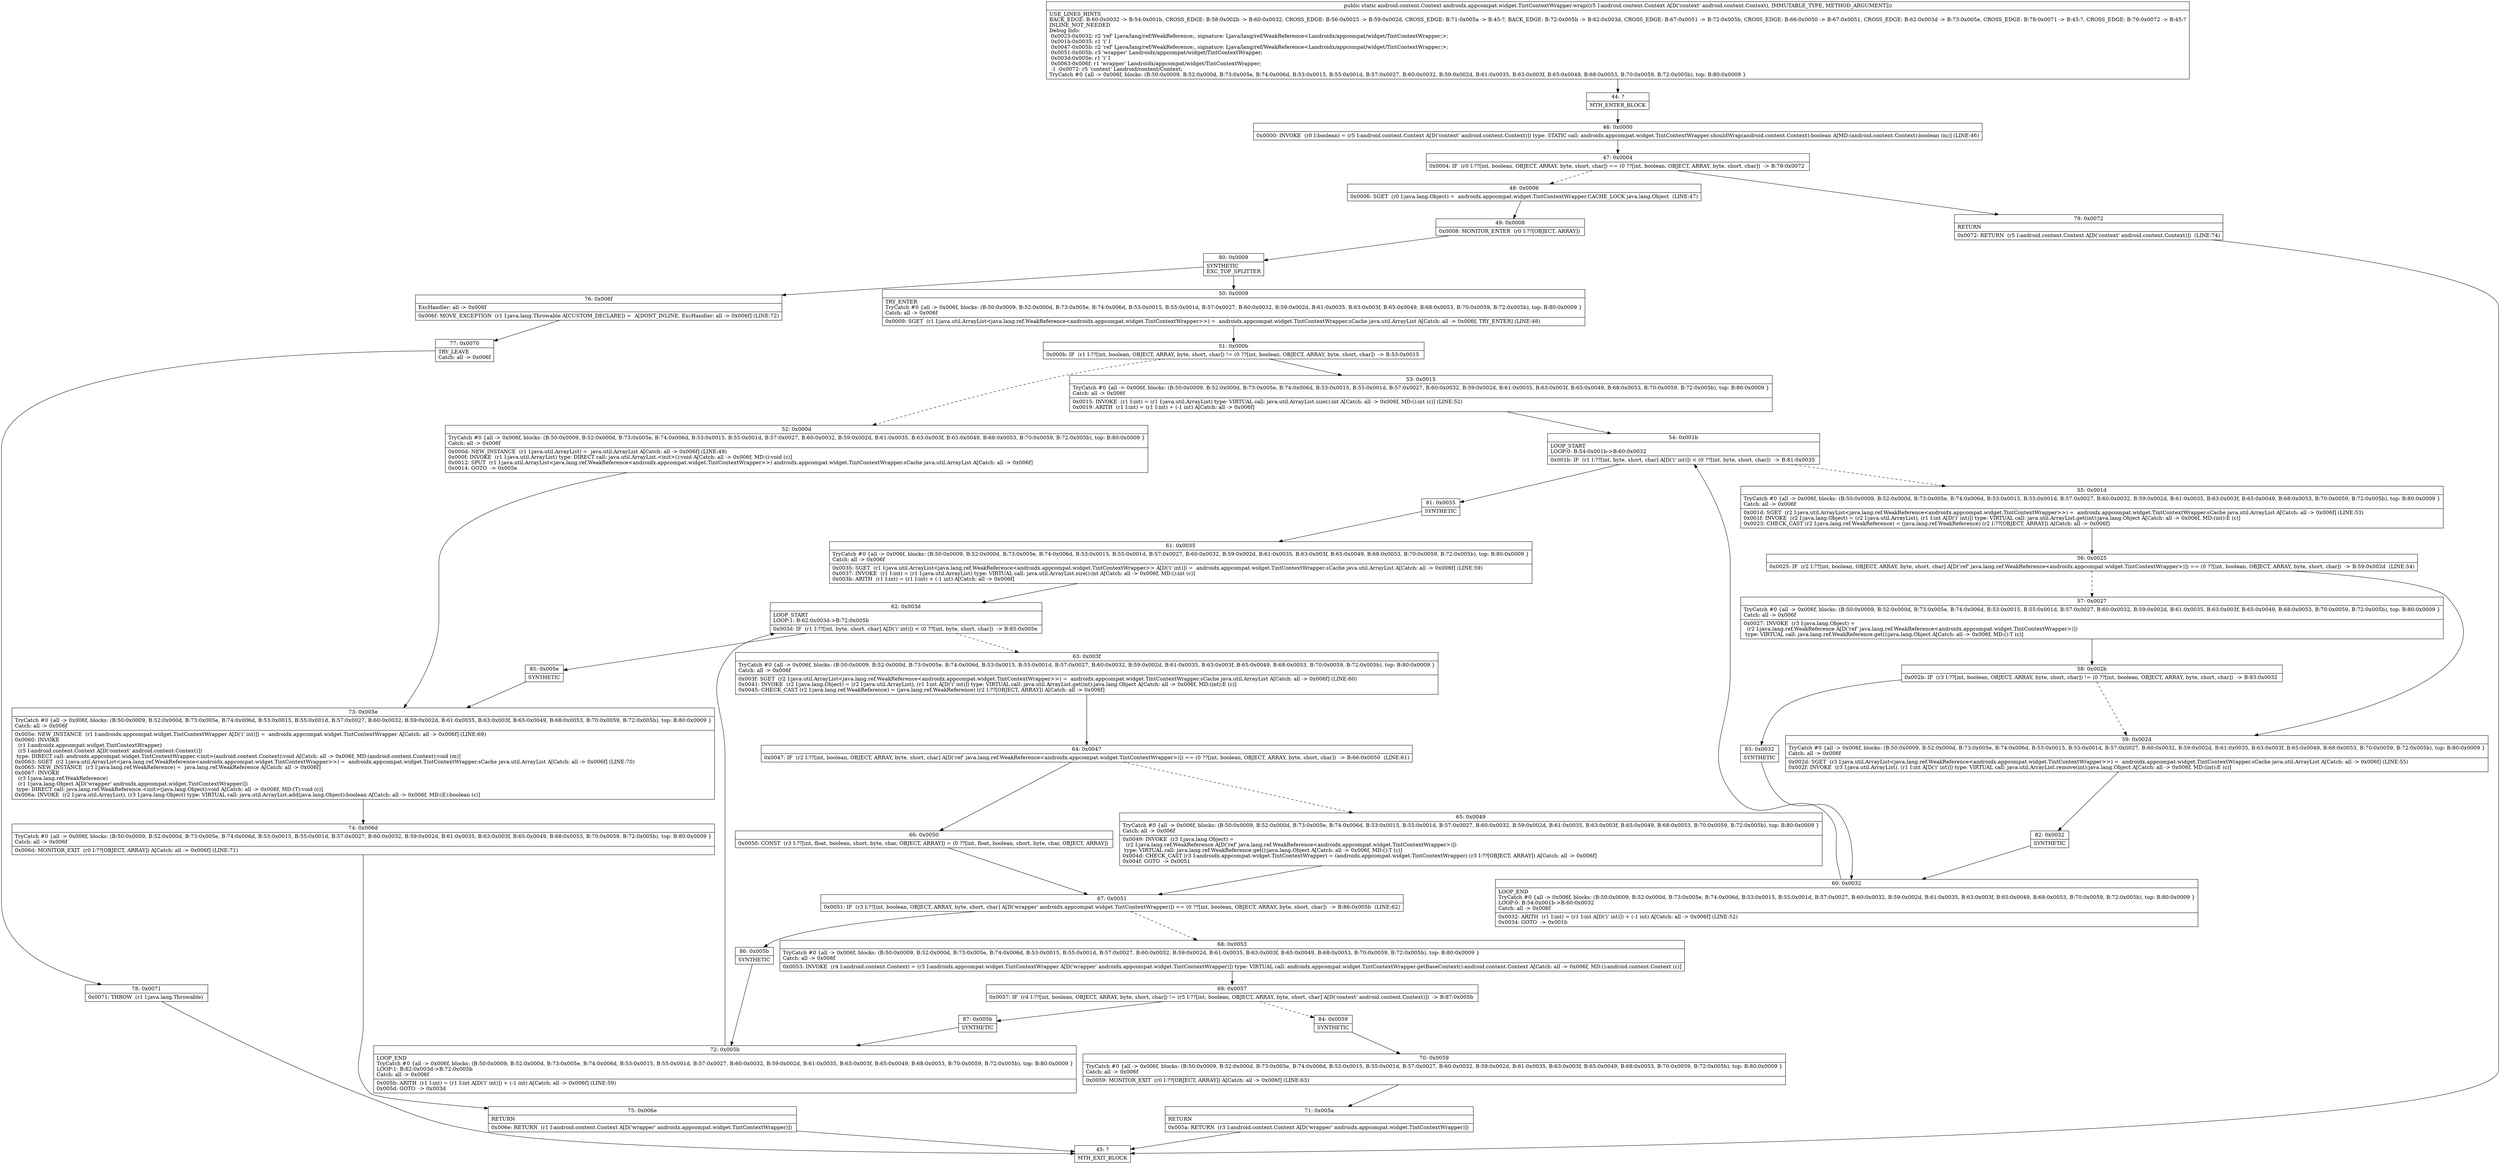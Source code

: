 digraph "CFG forandroidx.appcompat.widget.TintContextWrapper.wrap(Landroid\/content\/Context;)Landroid\/content\/Context;" {
Node_44 [shape=record,label="{44\:\ ?|MTH_ENTER_BLOCK\l}"];
Node_46 [shape=record,label="{46\:\ 0x0000|0x0000: INVOKE  (r0 I:boolean) = (r5 I:android.content.Context A[D('context' android.content.Context)]) type: STATIC call: androidx.appcompat.widget.TintContextWrapper.shouldWrap(android.content.Context):boolean A[MD:(android.content.Context):boolean (m)] (LINE:46)\l}"];
Node_47 [shape=record,label="{47\:\ 0x0004|0x0004: IF  (r0 I:??[int, boolean, OBJECT, ARRAY, byte, short, char]) == (0 ??[int, boolean, OBJECT, ARRAY, byte, short, char])  \-\> B:79:0x0072 \l}"];
Node_48 [shape=record,label="{48\:\ 0x0006|0x0006: SGET  (r0 I:java.lang.Object) =  androidx.appcompat.widget.TintContextWrapper.CACHE_LOCK java.lang.Object  (LINE:47)\l}"];
Node_49 [shape=record,label="{49\:\ 0x0008|0x0008: MONITOR_ENTER  (r0 I:??[OBJECT, ARRAY]) \l}"];
Node_80 [shape=record,label="{80\:\ 0x0009|SYNTHETIC\lEXC_TOP_SPLITTER\l}"];
Node_50 [shape=record,label="{50\:\ 0x0009|TRY_ENTER\lTryCatch #0 \{all \-\> 0x006f, blocks: (B:50:0x0009, B:52:0x000d, B:73:0x005e, B:74:0x006d, B:53:0x0015, B:55:0x001d, B:57:0x0027, B:60:0x0032, B:59:0x002d, B:61:0x0035, B:63:0x003f, B:65:0x0049, B:68:0x0053, B:70:0x0059, B:72:0x005b), top: B:80:0x0009 \}\lCatch: all \-\> 0x006f\l|0x0009: SGET  (r1 I:java.util.ArrayList\<java.lang.ref.WeakReference\<androidx.appcompat.widget.TintContextWrapper\>\>) =  androidx.appcompat.widget.TintContextWrapper.sCache java.util.ArrayList A[Catch: all \-\> 0x006f, TRY_ENTER] (LINE:48)\l}"];
Node_51 [shape=record,label="{51\:\ 0x000b|0x000b: IF  (r1 I:??[int, boolean, OBJECT, ARRAY, byte, short, char]) != (0 ??[int, boolean, OBJECT, ARRAY, byte, short, char])  \-\> B:53:0x0015 \l}"];
Node_52 [shape=record,label="{52\:\ 0x000d|TryCatch #0 \{all \-\> 0x006f, blocks: (B:50:0x0009, B:52:0x000d, B:73:0x005e, B:74:0x006d, B:53:0x0015, B:55:0x001d, B:57:0x0027, B:60:0x0032, B:59:0x002d, B:61:0x0035, B:63:0x003f, B:65:0x0049, B:68:0x0053, B:70:0x0059, B:72:0x005b), top: B:80:0x0009 \}\lCatch: all \-\> 0x006f\l|0x000d: NEW_INSTANCE  (r1 I:java.util.ArrayList) =  java.util.ArrayList A[Catch: all \-\> 0x006f] (LINE:49)\l0x000f: INVOKE  (r1 I:java.util.ArrayList) type: DIRECT call: java.util.ArrayList.\<init\>():void A[Catch: all \-\> 0x006f, MD:():void (c)]\l0x0012: SPUT  (r1 I:java.util.ArrayList\<java.lang.ref.WeakReference\<androidx.appcompat.widget.TintContextWrapper\>\>) androidx.appcompat.widget.TintContextWrapper.sCache java.util.ArrayList A[Catch: all \-\> 0x006f]\l0x0014: GOTO  \-\> 0x005e \l}"];
Node_73 [shape=record,label="{73\:\ 0x005e|TryCatch #0 \{all \-\> 0x006f, blocks: (B:50:0x0009, B:52:0x000d, B:73:0x005e, B:74:0x006d, B:53:0x0015, B:55:0x001d, B:57:0x0027, B:60:0x0032, B:59:0x002d, B:61:0x0035, B:63:0x003f, B:65:0x0049, B:68:0x0053, B:70:0x0059, B:72:0x005b), top: B:80:0x0009 \}\lCatch: all \-\> 0x006f\l|0x005e: NEW_INSTANCE  (r1 I:androidx.appcompat.widget.TintContextWrapper A[D('i' int)]) =  androidx.appcompat.widget.TintContextWrapper A[Catch: all \-\> 0x006f] (LINE:69)\l0x0060: INVOKE  \l  (r1 I:androidx.appcompat.widget.TintContextWrapper)\l  (r5 I:android.content.Context A[D('context' android.content.Context)])\l type: DIRECT call: androidx.appcompat.widget.TintContextWrapper.\<init\>(android.content.Context):void A[Catch: all \-\> 0x006f, MD:(android.content.Context):void (m)]\l0x0063: SGET  (r2 I:java.util.ArrayList\<java.lang.ref.WeakReference\<androidx.appcompat.widget.TintContextWrapper\>\>) =  androidx.appcompat.widget.TintContextWrapper.sCache java.util.ArrayList A[Catch: all \-\> 0x006f] (LINE:70)\l0x0065: NEW_INSTANCE  (r3 I:java.lang.ref.WeakReference) =  java.lang.ref.WeakReference A[Catch: all \-\> 0x006f]\l0x0067: INVOKE  \l  (r3 I:java.lang.ref.WeakReference)\l  (r1 I:java.lang.Object A[D('wrapper' androidx.appcompat.widget.TintContextWrapper)])\l type: DIRECT call: java.lang.ref.WeakReference.\<init\>(java.lang.Object):void A[Catch: all \-\> 0x006f, MD:(T):void (c)]\l0x006a: INVOKE  (r2 I:java.util.ArrayList), (r3 I:java.lang.Object) type: VIRTUAL call: java.util.ArrayList.add(java.lang.Object):boolean A[Catch: all \-\> 0x006f, MD:(E):boolean (c)]\l}"];
Node_74 [shape=record,label="{74\:\ 0x006d|TryCatch #0 \{all \-\> 0x006f, blocks: (B:50:0x0009, B:52:0x000d, B:73:0x005e, B:74:0x006d, B:53:0x0015, B:55:0x001d, B:57:0x0027, B:60:0x0032, B:59:0x002d, B:61:0x0035, B:63:0x003f, B:65:0x0049, B:68:0x0053, B:70:0x0059, B:72:0x005b), top: B:80:0x0009 \}\lCatch: all \-\> 0x006f\l|0x006d: MONITOR_EXIT  (r0 I:??[OBJECT, ARRAY]) A[Catch: all \-\> 0x006f] (LINE:71)\l}"];
Node_75 [shape=record,label="{75\:\ 0x006e|RETURN\l|0x006e: RETURN  (r1 I:android.content.Context A[D('wrapper' androidx.appcompat.widget.TintContextWrapper)]) \l}"];
Node_45 [shape=record,label="{45\:\ ?|MTH_EXIT_BLOCK\l}"];
Node_53 [shape=record,label="{53\:\ 0x0015|TryCatch #0 \{all \-\> 0x006f, blocks: (B:50:0x0009, B:52:0x000d, B:73:0x005e, B:74:0x006d, B:53:0x0015, B:55:0x001d, B:57:0x0027, B:60:0x0032, B:59:0x002d, B:61:0x0035, B:63:0x003f, B:65:0x0049, B:68:0x0053, B:70:0x0059, B:72:0x005b), top: B:80:0x0009 \}\lCatch: all \-\> 0x006f\l|0x0015: INVOKE  (r1 I:int) = (r1 I:java.util.ArrayList) type: VIRTUAL call: java.util.ArrayList.size():int A[Catch: all \-\> 0x006f, MD:():int (c)] (LINE:52)\l0x0019: ARITH  (r1 I:int) = (r1 I:int) + (\-1 int) A[Catch: all \-\> 0x006f]\l}"];
Node_54 [shape=record,label="{54\:\ 0x001b|LOOP_START\lLOOP:0: B:54:0x001b\-\>B:60:0x0032\l|0x001b: IF  (r1 I:??[int, byte, short, char] A[D('i' int)]) \< (0 ??[int, byte, short, char])  \-\> B:81:0x0035 \l}"];
Node_55 [shape=record,label="{55\:\ 0x001d|TryCatch #0 \{all \-\> 0x006f, blocks: (B:50:0x0009, B:52:0x000d, B:73:0x005e, B:74:0x006d, B:53:0x0015, B:55:0x001d, B:57:0x0027, B:60:0x0032, B:59:0x002d, B:61:0x0035, B:63:0x003f, B:65:0x0049, B:68:0x0053, B:70:0x0059, B:72:0x005b), top: B:80:0x0009 \}\lCatch: all \-\> 0x006f\l|0x001d: SGET  (r2 I:java.util.ArrayList\<java.lang.ref.WeakReference\<androidx.appcompat.widget.TintContextWrapper\>\>) =  androidx.appcompat.widget.TintContextWrapper.sCache java.util.ArrayList A[Catch: all \-\> 0x006f] (LINE:53)\l0x001f: INVOKE  (r2 I:java.lang.Object) = (r2 I:java.util.ArrayList), (r1 I:int A[D('i' int)]) type: VIRTUAL call: java.util.ArrayList.get(int):java.lang.Object A[Catch: all \-\> 0x006f, MD:(int):E (c)]\l0x0023: CHECK_CAST (r2 I:java.lang.ref.WeakReference) = (java.lang.ref.WeakReference) (r2 I:??[OBJECT, ARRAY]) A[Catch: all \-\> 0x006f]\l}"];
Node_56 [shape=record,label="{56\:\ 0x0025|0x0025: IF  (r2 I:??[int, boolean, OBJECT, ARRAY, byte, short, char] A[D('ref' java.lang.ref.WeakReference\<androidx.appcompat.widget.TintContextWrapper\>)]) == (0 ??[int, boolean, OBJECT, ARRAY, byte, short, char])  \-\> B:59:0x002d  (LINE:54)\l}"];
Node_57 [shape=record,label="{57\:\ 0x0027|TryCatch #0 \{all \-\> 0x006f, blocks: (B:50:0x0009, B:52:0x000d, B:73:0x005e, B:74:0x006d, B:53:0x0015, B:55:0x001d, B:57:0x0027, B:60:0x0032, B:59:0x002d, B:61:0x0035, B:63:0x003f, B:65:0x0049, B:68:0x0053, B:70:0x0059, B:72:0x005b), top: B:80:0x0009 \}\lCatch: all \-\> 0x006f\l|0x0027: INVOKE  (r3 I:java.lang.Object) = \l  (r2 I:java.lang.ref.WeakReference A[D('ref' java.lang.ref.WeakReference\<androidx.appcompat.widget.TintContextWrapper\>)])\l type: VIRTUAL call: java.lang.ref.WeakReference.get():java.lang.Object A[Catch: all \-\> 0x006f, MD:():T (c)]\l}"];
Node_58 [shape=record,label="{58\:\ 0x002b|0x002b: IF  (r3 I:??[int, boolean, OBJECT, ARRAY, byte, short, char]) != (0 ??[int, boolean, OBJECT, ARRAY, byte, short, char])  \-\> B:83:0x0032 \l}"];
Node_83 [shape=record,label="{83\:\ 0x0032|SYNTHETIC\l}"];
Node_60 [shape=record,label="{60\:\ 0x0032|LOOP_END\lTryCatch #0 \{all \-\> 0x006f, blocks: (B:50:0x0009, B:52:0x000d, B:73:0x005e, B:74:0x006d, B:53:0x0015, B:55:0x001d, B:57:0x0027, B:60:0x0032, B:59:0x002d, B:61:0x0035, B:63:0x003f, B:65:0x0049, B:68:0x0053, B:70:0x0059, B:72:0x005b), top: B:80:0x0009 \}\lLOOP:0: B:54:0x001b\-\>B:60:0x0032\lCatch: all \-\> 0x006f\l|0x0032: ARITH  (r1 I:int) = (r1 I:int A[D('i' int)]) + (\-1 int) A[Catch: all \-\> 0x006f] (LINE:52)\l0x0034: GOTO  \-\> 0x001b \l}"];
Node_59 [shape=record,label="{59\:\ 0x002d|TryCatch #0 \{all \-\> 0x006f, blocks: (B:50:0x0009, B:52:0x000d, B:73:0x005e, B:74:0x006d, B:53:0x0015, B:55:0x001d, B:57:0x0027, B:60:0x0032, B:59:0x002d, B:61:0x0035, B:63:0x003f, B:65:0x0049, B:68:0x0053, B:70:0x0059, B:72:0x005b), top: B:80:0x0009 \}\lCatch: all \-\> 0x006f\l|0x002d: SGET  (r3 I:java.util.ArrayList\<java.lang.ref.WeakReference\<androidx.appcompat.widget.TintContextWrapper\>\>) =  androidx.appcompat.widget.TintContextWrapper.sCache java.util.ArrayList A[Catch: all \-\> 0x006f] (LINE:55)\l0x002f: INVOKE  (r3 I:java.util.ArrayList), (r1 I:int A[D('i' int)]) type: VIRTUAL call: java.util.ArrayList.remove(int):java.lang.Object A[Catch: all \-\> 0x006f, MD:(int):E (c)]\l}"];
Node_82 [shape=record,label="{82\:\ 0x0032|SYNTHETIC\l}"];
Node_81 [shape=record,label="{81\:\ 0x0035|SYNTHETIC\l}"];
Node_61 [shape=record,label="{61\:\ 0x0035|TryCatch #0 \{all \-\> 0x006f, blocks: (B:50:0x0009, B:52:0x000d, B:73:0x005e, B:74:0x006d, B:53:0x0015, B:55:0x001d, B:57:0x0027, B:60:0x0032, B:59:0x002d, B:61:0x0035, B:63:0x003f, B:65:0x0049, B:68:0x0053, B:70:0x0059, B:72:0x005b), top: B:80:0x0009 \}\lCatch: all \-\> 0x006f\l|0x0035: SGET  (r1 I:java.util.ArrayList\<java.lang.ref.WeakReference\<androidx.appcompat.widget.TintContextWrapper\>\> A[D('i' int)]) =  androidx.appcompat.widget.TintContextWrapper.sCache java.util.ArrayList A[Catch: all \-\> 0x006f] (LINE:59)\l0x0037: INVOKE  (r1 I:int) = (r1 I:java.util.ArrayList) type: VIRTUAL call: java.util.ArrayList.size():int A[Catch: all \-\> 0x006f, MD:():int (c)]\l0x003b: ARITH  (r1 I:int) = (r1 I:int) + (\-1 int) A[Catch: all \-\> 0x006f]\l}"];
Node_62 [shape=record,label="{62\:\ 0x003d|LOOP_START\lLOOP:1: B:62:0x003d\-\>B:72:0x005b\l|0x003d: IF  (r1 I:??[int, byte, short, char] A[D('i' int)]) \< (0 ??[int, byte, short, char])  \-\> B:85:0x005e \l}"];
Node_63 [shape=record,label="{63\:\ 0x003f|TryCatch #0 \{all \-\> 0x006f, blocks: (B:50:0x0009, B:52:0x000d, B:73:0x005e, B:74:0x006d, B:53:0x0015, B:55:0x001d, B:57:0x0027, B:60:0x0032, B:59:0x002d, B:61:0x0035, B:63:0x003f, B:65:0x0049, B:68:0x0053, B:70:0x0059, B:72:0x005b), top: B:80:0x0009 \}\lCatch: all \-\> 0x006f\l|0x003f: SGET  (r2 I:java.util.ArrayList\<java.lang.ref.WeakReference\<androidx.appcompat.widget.TintContextWrapper\>\>) =  androidx.appcompat.widget.TintContextWrapper.sCache java.util.ArrayList A[Catch: all \-\> 0x006f] (LINE:60)\l0x0041: INVOKE  (r2 I:java.lang.Object) = (r2 I:java.util.ArrayList), (r1 I:int A[D('i' int)]) type: VIRTUAL call: java.util.ArrayList.get(int):java.lang.Object A[Catch: all \-\> 0x006f, MD:(int):E (c)]\l0x0045: CHECK_CAST (r2 I:java.lang.ref.WeakReference) = (java.lang.ref.WeakReference) (r2 I:??[OBJECT, ARRAY]) A[Catch: all \-\> 0x006f]\l}"];
Node_64 [shape=record,label="{64\:\ 0x0047|0x0047: IF  (r2 I:??[int, boolean, OBJECT, ARRAY, byte, short, char] A[D('ref' java.lang.ref.WeakReference\<androidx.appcompat.widget.TintContextWrapper\>)]) == (0 ??[int, boolean, OBJECT, ARRAY, byte, short, char])  \-\> B:66:0x0050  (LINE:61)\l}"];
Node_65 [shape=record,label="{65\:\ 0x0049|TryCatch #0 \{all \-\> 0x006f, blocks: (B:50:0x0009, B:52:0x000d, B:73:0x005e, B:74:0x006d, B:53:0x0015, B:55:0x001d, B:57:0x0027, B:60:0x0032, B:59:0x002d, B:61:0x0035, B:63:0x003f, B:65:0x0049, B:68:0x0053, B:70:0x0059, B:72:0x005b), top: B:80:0x0009 \}\lCatch: all \-\> 0x006f\l|0x0049: INVOKE  (r3 I:java.lang.Object) = \l  (r2 I:java.lang.ref.WeakReference A[D('ref' java.lang.ref.WeakReference\<androidx.appcompat.widget.TintContextWrapper\>)])\l type: VIRTUAL call: java.lang.ref.WeakReference.get():java.lang.Object A[Catch: all \-\> 0x006f, MD:():T (c)]\l0x004d: CHECK_CAST (r3 I:androidx.appcompat.widget.TintContextWrapper) = (androidx.appcompat.widget.TintContextWrapper) (r3 I:??[OBJECT, ARRAY]) A[Catch: all \-\> 0x006f]\l0x004f: GOTO  \-\> 0x0051 \l}"];
Node_67 [shape=record,label="{67\:\ 0x0051|0x0051: IF  (r3 I:??[int, boolean, OBJECT, ARRAY, byte, short, char] A[D('wrapper' androidx.appcompat.widget.TintContextWrapper)]) == (0 ??[int, boolean, OBJECT, ARRAY, byte, short, char])  \-\> B:86:0x005b  (LINE:62)\l}"];
Node_68 [shape=record,label="{68\:\ 0x0053|TryCatch #0 \{all \-\> 0x006f, blocks: (B:50:0x0009, B:52:0x000d, B:73:0x005e, B:74:0x006d, B:53:0x0015, B:55:0x001d, B:57:0x0027, B:60:0x0032, B:59:0x002d, B:61:0x0035, B:63:0x003f, B:65:0x0049, B:68:0x0053, B:70:0x0059, B:72:0x005b), top: B:80:0x0009 \}\lCatch: all \-\> 0x006f\l|0x0053: INVOKE  (r4 I:android.content.Context) = (r3 I:androidx.appcompat.widget.TintContextWrapper A[D('wrapper' androidx.appcompat.widget.TintContextWrapper)]) type: VIRTUAL call: androidx.appcompat.widget.TintContextWrapper.getBaseContext():android.content.Context A[Catch: all \-\> 0x006f, MD:():android.content.Context (c)]\l}"];
Node_69 [shape=record,label="{69\:\ 0x0057|0x0057: IF  (r4 I:??[int, boolean, OBJECT, ARRAY, byte, short, char]) != (r5 I:??[int, boolean, OBJECT, ARRAY, byte, short, char] A[D('context' android.content.Context)])  \-\> B:87:0x005b \l}"];
Node_84 [shape=record,label="{84\:\ 0x0059|SYNTHETIC\l}"];
Node_70 [shape=record,label="{70\:\ 0x0059|TryCatch #0 \{all \-\> 0x006f, blocks: (B:50:0x0009, B:52:0x000d, B:73:0x005e, B:74:0x006d, B:53:0x0015, B:55:0x001d, B:57:0x0027, B:60:0x0032, B:59:0x002d, B:61:0x0035, B:63:0x003f, B:65:0x0049, B:68:0x0053, B:70:0x0059, B:72:0x005b), top: B:80:0x0009 \}\lCatch: all \-\> 0x006f\l|0x0059: MONITOR_EXIT  (r0 I:??[OBJECT, ARRAY]) A[Catch: all \-\> 0x006f] (LINE:63)\l}"];
Node_71 [shape=record,label="{71\:\ 0x005a|RETURN\l|0x005a: RETURN  (r3 I:android.content.Context A[D('wrapper' androidx.appcompat.widget.TintContextWrapper)]) \l}"];
Node_87 [shape=record,label="{87\:\ 0x005b|SYNTHETIC\l}"];
Node_72 [shape=record,label="{72\:\ 0x005b|LOOP_END\lTryCatch #0 \{all \-\> 0x006f, blocks: (B:50:0x0009, B:52:0x000d, B:73:0x005e, B:74:0x006d, B:53:0x0015, B:55:0x001d, B:57:0x0027, B:60:0x0032, B:59:0x002d, B:61:0x0035, B:63:0x003f, B:65:0x0049, B:68:0x0053, B:70:0x0059, B:72:0x005b), top: B:80:0x0009 \}\lLOOP:1: B:62:0x003d\-\>B:72:0x005b\lCatch: all \-\> 0x006f\l|0x005b: ARITH  (r1 I:int) = (r1 I:int A[D('i' int)]) + (\-1 int) A[Catch: all \-\> 0x006f] (LINE:59)\l0x005d: GOTO  \-\> 0x003d \l}"];
Node_86 [shape=record,label="{86\:\ 0x005b|SYNTHETIC\l}"];
Node_66 [shape=record,label="{66\:\ 0x0050|0x0050: CONST  (r3 I:??[int, float, boolean, short, byte, char, OBJECT, ARRAY]) = (0 ??[int, float, boolean, short, byte, char, OBJECT, ARRAY]) \l}"];
Node_85 [shape=record,label="{85\:\ 0x005e|SYNTHETIC\l}"];
Node_76 [shape=record,label="{76\:\ 0x006f|ExcHandler: all \-\> 0x006f\l|0x006f: MOVE_EXCEPTION  (r1 I:java.lang.Throwable A[CUSTOM_DECLARE]) =  A[DONT_INLINE, ExcHandler: all \-\> 0x006f] (LINE:72)\l}"];
Node_77 [shape=record,label="{77\:\ 0x0070|TRY_LEAVE\lCatch: all \-\> 0x006f\l}"];
Node_78 [shape=record,label="{78\:\ 0x0071|0x0071: THROW  (r1 I:java.lang.Throwable) \l}"];
Node_79 [shape=record,label="{79\:\ 0x0072|RETURN\l|0x0072: RETURN  (r5 I:android.content.Context A[D('context' android.content.Context)])  (LINE:74)\l}"];
MethodNode[shape=record,label="{public static android.content.Context androidx.appcompat.widget.TintContextWrapper.wrap((r5 I:android.content.Context A[D('context' android.content.Context), IMMUTABLE_TYPE, METHOD_ARGUMENT]))  | USE_LINES_HINTS\lBACK_EDGE: B:60:0x0032 \-\> B:54:0x001b, CROSS_EDGE: B:58:0x002b \-\> B:60:0x0032, CROSS_EDGE: B:56:0x0025 \-\> B:59:0x002d, CROSS_EDGE: B:71:0x005a \-\> B:45:?, BACK_EDGE: B:72:0x005b \-\> B:62:0x003d, CROSS_EDGE: B:67:0x0051 \-\> B:72:0x005b, CROSS_EDGE: B:66:0x0050 \-\> B:67:0x0051, CROSS_EDGE: B:62:0x003d \-\> B:73:0x005e, CROSS_EDGE: B:78:0x0071 \-\> B:45:?, CROSS_EDGE: B:79:0x0072 \-\> B:45:?\lINLINE_NOT_NEEDED\lDebug Info:\l  0x0025\-0x0032: r2 'ref' Ljava\/lang\/ref\/WeakReference;, signature: Ljava\/lang\/ref\/WeakReference\<Landroidx\/appcompat\/widget\/TintContextWrapper;\>;\l  0x001b\-0x0035: r1 'i' I\l  0x0047\-0x005b: r2 'ref' Ljava\/lang\/ref\/WeakReference;, signature: Ljava\/lang\/ref\/WeakReference\<Landroidx\/appcompat\/widget\/TintContextWrapper;\>;\l  0x0051\-0x005b: r3 'wrapper' Landroidx\/appcompat\/widget\/TintContextWrapper;\l  0x003d\-0x005e: r1 'i' I\l  0x0063\-0x006f: r1 'wrapper' Landroidx\/appcompat\/widget\/TintContextWrapper;\l  \-1 \-0x0072: r5 'context' Landroid\/content\/Context;\lTryCatch #0 \{all \-\> 0x006f, blocks: (B:50:0x0009, B:52:0x000d, B:73:0x005e, B:74:0x006d, B:53:0x0015, B:55:0x001d, B:57:0x0027, B:60:0x0032, B:59:0x002d, B:61:0x0035, B:63:0x003f, B:65:0x0049, B:68:0x0053, B:70:0x0059, B:72:0x005b), top: B:80:0x0009 \}\l}"];
MethodNode -> Node_44;Node_44 -> Node_46;
Node_46 -> Node_47;
Node_47 -> Node_48[style=dashed];
Node_47 -> Node_79;
Node_48 -> Node_49;
Node_49 -> Node_80;
Node_80 -> Node_50;
Node_80 -> Node_76;
Node_50 -> Node_51;
Node_51 -> Node_52[style=dashed];
Node_51 -> Node_53;
Node_52 -> Node_73;
Node_73 -> Node_74;
Node_74 -> Node_75;
Node_75 -> Node_45;
Node_53 -> Node_54;
Node_54 -> Node_55[style=dashed];
Node_54 -> Node_81;
Node_55 -> Node_56;
Node_56 -> Node_57[style=dashed];
Node_56 -> Node_59;
Node_57 -> Node_58;
Node_58 -> Node_59[style=dashed];
Node_58 -> Node_83;
Node_83 -> Node_60;
Node_60 -> Node_54;
Node_59 -> Node_82;
Node_82 -> Node_60;
Node_81 -> Node_61;
Node_61 -> Node_62;
Node_62 -> Node_63[style=dashed];
Node_62 -> Node_85;
Node_63 -> Node_64;
Node_64 -> Node_65[style=dashed];
Node_64 -> Node_66;
Node_65 -> Node_67;
Node_67 -> Node_68[style=dashed];
Node_67 -> Node_86;
Node_68 -> Node_69;
Node_69 -> Node_84[style=dashed];
Node_69 -> Node_87;
Node_84 -> Node_70;
Node_70 -> Node_71;
Node_71 -> Node_45;
Node_87 -> Node_72;
Node_72 -> Node_62;
Node_86 -> Node_72;
Node_66 -> Node_67;
Node_85 -> Node_73;
Node_76 -> Node_77;
Node_77 -> Node_78;
Node_78 -> Node_45;
Node_79 -> Node_45;
}

